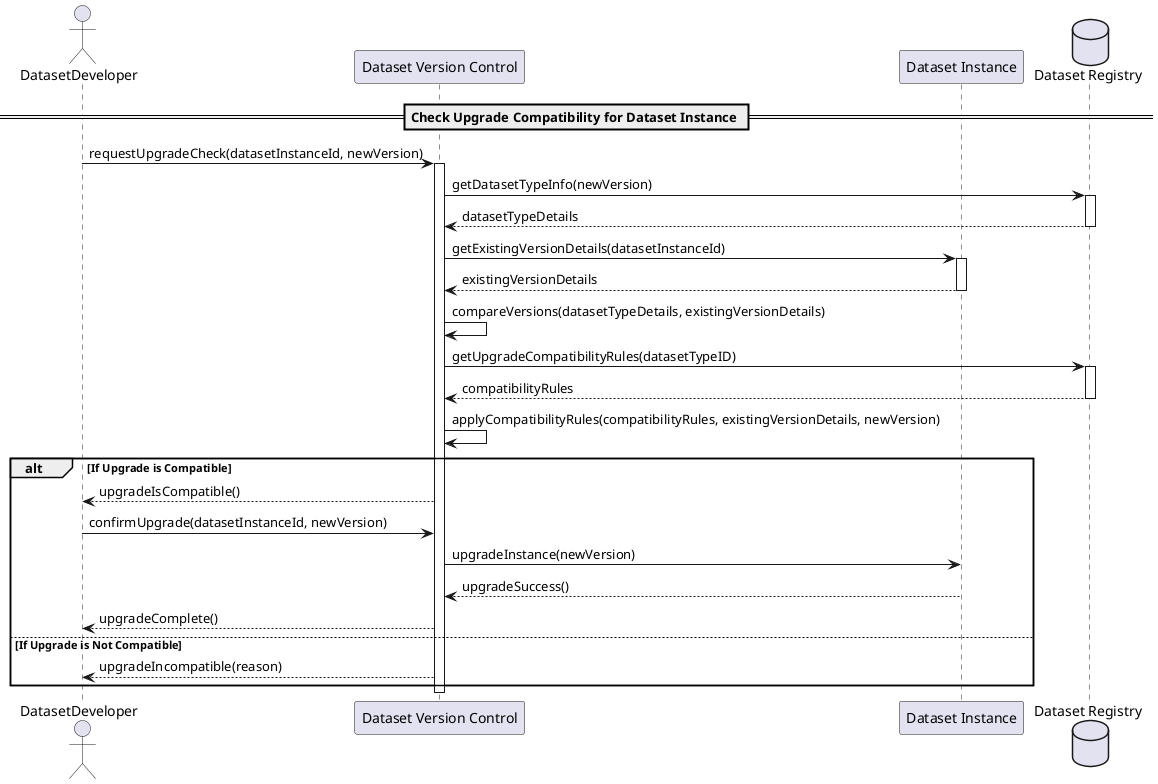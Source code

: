 @startuml
actor DatasetDeveloper as developer
participant "Dataset Version Control" as DVC
participant "Dataset Instance" as DI
database "Dataset Registry" as DR

== Check Upgrade Compatibility for Dataset Instance ==

developer -> DVC : requestUpgradeCheck(datasetInstanceId, newVersion)
activate DVC

DVC -> DR : getDatasetTypeInfo(newVersion)
activate DR
DR --> DVC : datasetTypeDetails
deactivate DR

DVC -> DI : getExistingVersionDetails(datasetInstanceId)
activate DI
DI --> DVC : existingVersionDetails
deactivate DI

DVC -> DVC : compareVersions(datasetTypeDetails, existingVersionDetails)
DVC -> DR : getUpgradeCompatibilityRules(datasetTypeID)
activate DR
DR --> DVC : compatibilityRules
deactivate DR

DVC -> DVC : applyCompatibilityRules(compatibilityRules, existingVersionDetails, newVersion)
alt If Upgrade is Compatible
  DVC --> developer : upgradeIsCompatible()
  developer -> DVC : confirmUpgrade(datasetInstanceId, newVersion)
  DVC -> DI : upgradeInstance(newVersion)
  DI --> DVC : upgradeSuccess()
  DVC --> developer : upgradeComplete()
else If Upgrade is Not Compatible
  DVC --> developer : upgradeIncompatible(reason)
end

deactivate DVC
@enduml